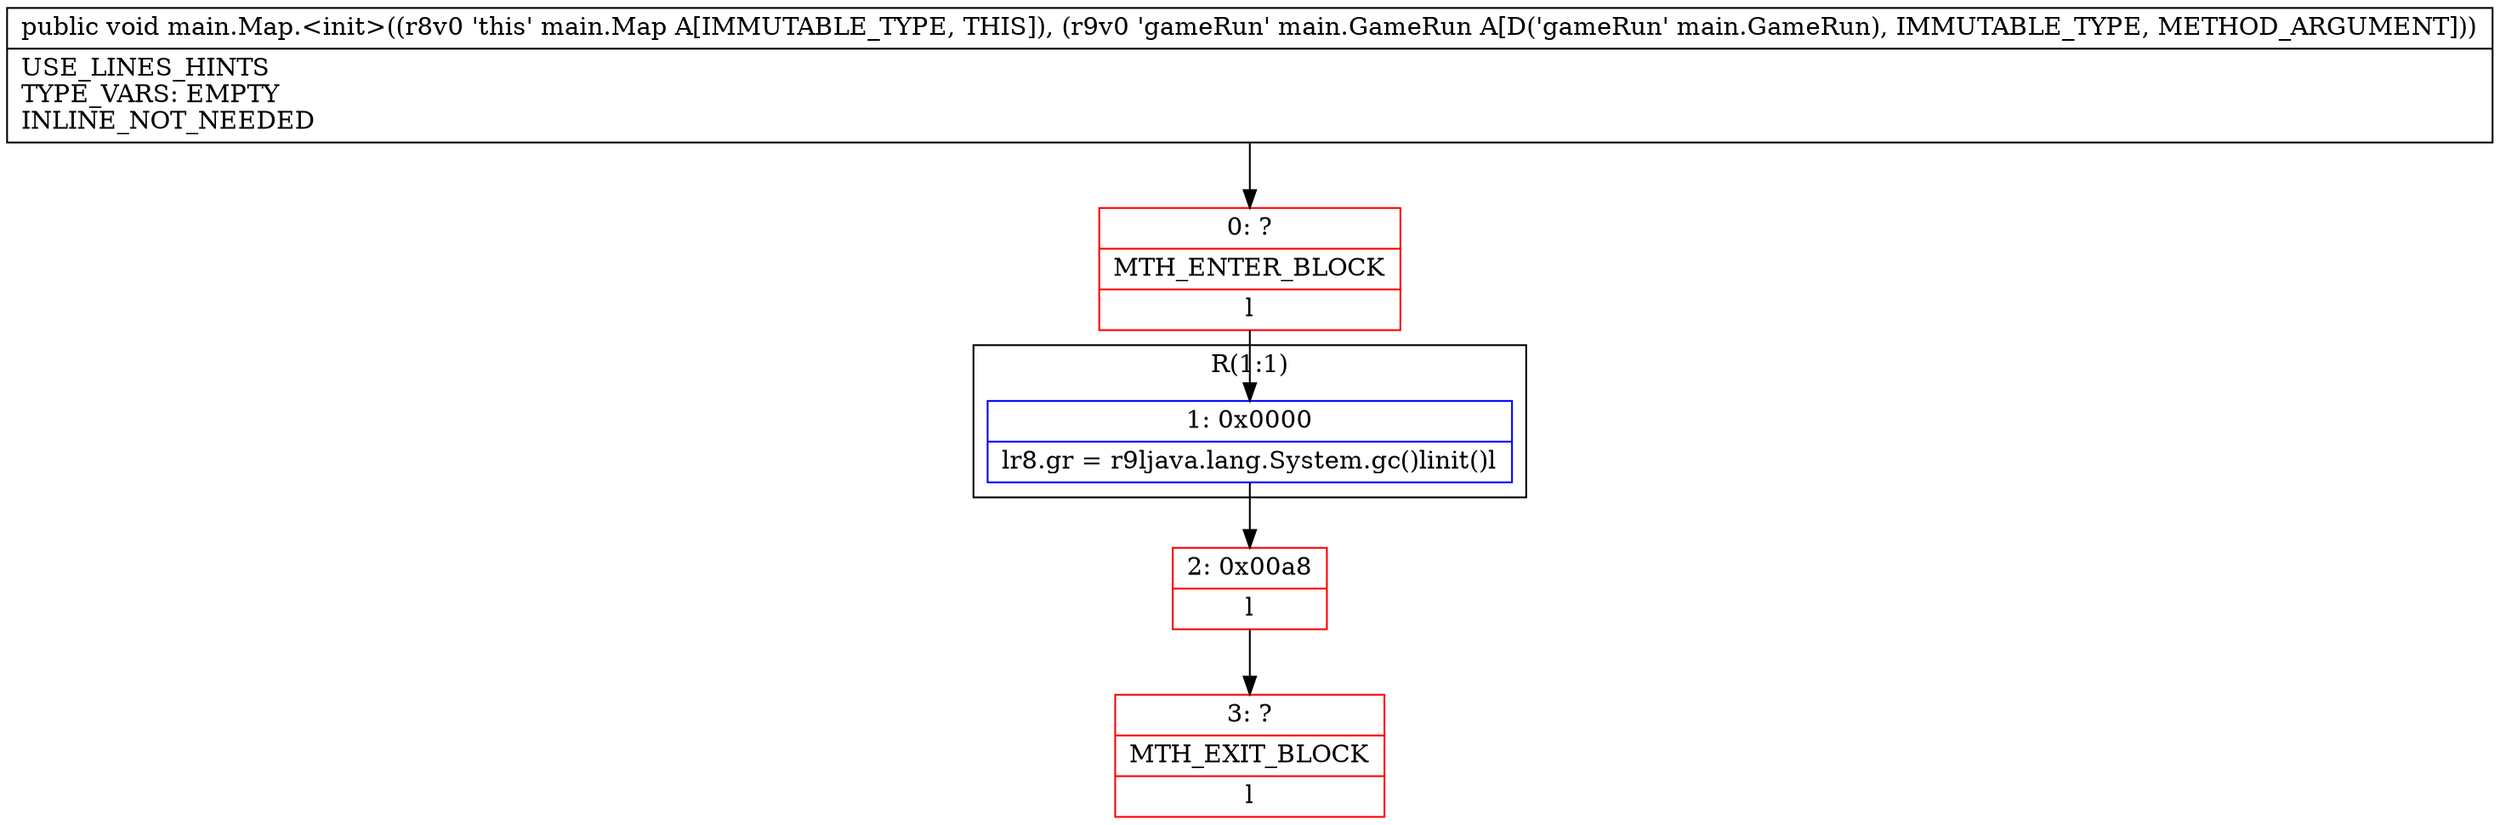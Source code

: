 digraph "CFG formain.Map.\<init\>(Lmain\/GameRun;)V" {
subgraph cluster_Region_1565286369 {
label = "R(1:1)";
node [shape=record,color=blue];
Node_1 [shape=record,label="{1\:\ 0x0000|lr8.gr = r9ljava.lang.System.gc()linit()l}"];
}
Node_0 [shape=record,color=red,label="{0\:\ ?|MTH_ENTER_BLOCK\l|l}"];
Node_2 [shape=record,color=red,label="{2\:\ 0x00a8|l}"];
Node_3 [shape=record,color=red,label="{3\:\ ?|MTH_EXIT_BLOCK\l|l}"];
MethodNode[shape=record,label="{public void main.Map.\<init\>((r8v0 'this' main.Map A[IMMUTABLE_TYPE, THIS]), (r9v0 'gameRun' main.GameRun A[D('gameRun' main.GameRun), IMMUTABLE_TYPE, METHOD_ARGUMENT]))  | USE_LINES_HINTS\lTYPE_VARS: EMPTY\lINLINE_NOT_NEEDED\l}"];
MethodNode -> Node_0;
Node_1 -> Node_2;
Node_0 -> Node_1;
Node_2 -> Node_3;
}

